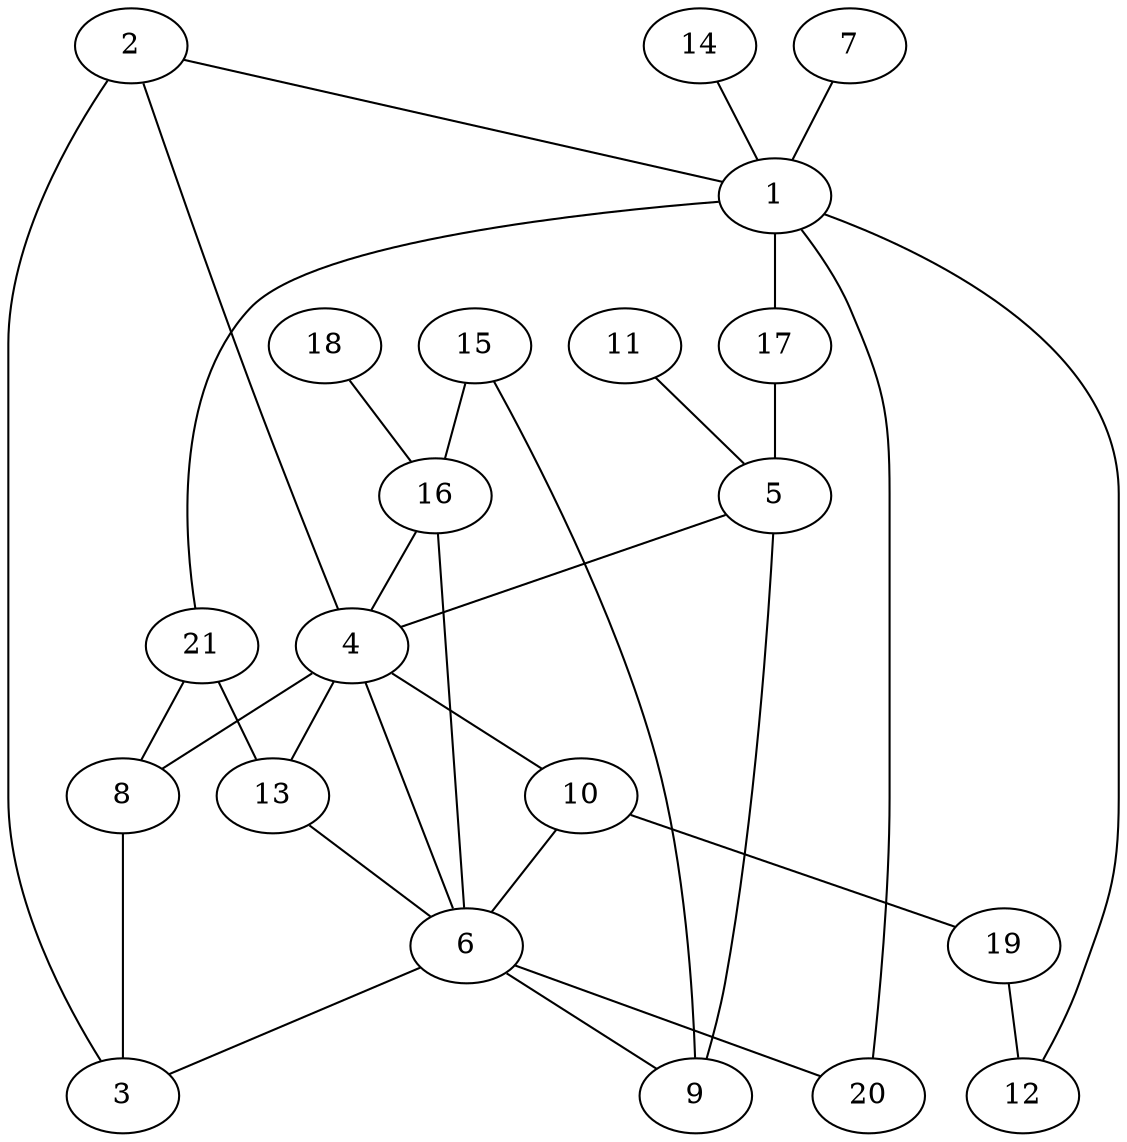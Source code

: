 graph  {
	2--1;
	3--2;
	4--2;
	5--4;
	6--3;
	7--1;
	8--3;
	9--5;
	10--6;
	11--5;
	12--1;
	13--6;
	14--1;
	15--9;
	16--4;
	17--5;
	18--16;
	19--12;
	20--1;
	21--8;
	15--16;
	4--6;
	21--13;
	4--13;
	16--6;
	10--19;
	4--10;
	6--9;
	1--17;
	6--20;
	1--21;
	4--8;
	1;
	10;
	11;
	12;
	13;
	14;
	15;
	16;
	17;
	18;
	19;
	2;
	20;
	21;
	3;
	4;
	5;
	6;
	7;
	8;
	9;

}
